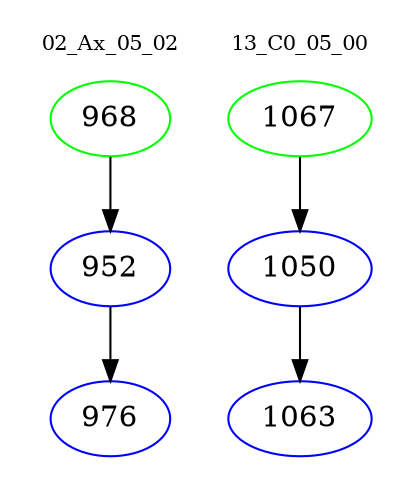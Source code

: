 digraph{
subgraph cluster_0 {
color = white
label = "02_Ax_05_02";
fontsize=10;
T0_968 [label="968", color="green"]
T0_968 -> T0_952 [color="black"]
T0_952 [label="952", color="blue"]
T0_952 -> T0_976 [color="black"]
T0_976 [label="976", color="blue"]
}
subgraph cluster_1 {
color = white
label = "13_C0_05_00";
fontsize=10;
T1_1067 [label="1067", color="green"]
T1_1067 -> T1_1050 [color="black"]
T1_1050 [label="1050", color="blue"]
T1_1050 -> T1_1063 [color="black"]
T1_1063 [label="1063", color="blue"]
}
}
